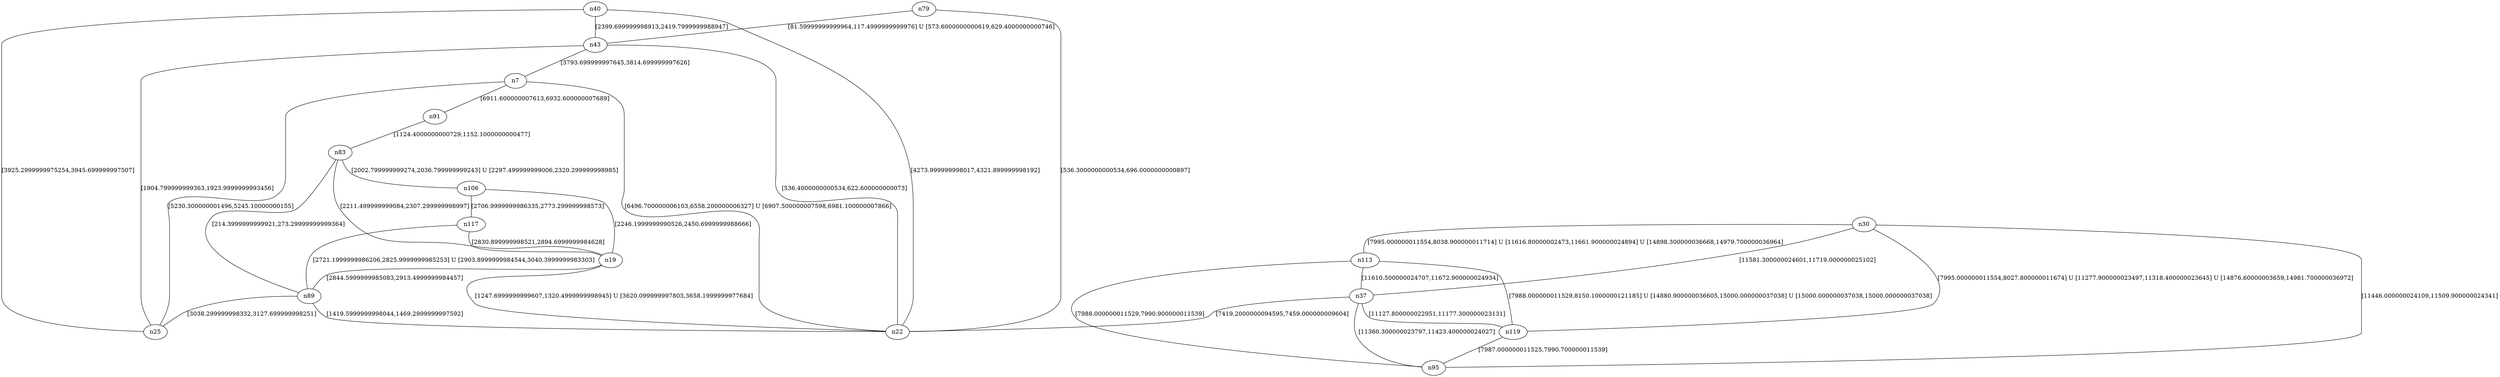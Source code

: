 graph {
	n79--n43 [label="[81.59999999999964,117.4999999999976] U [573.6000000000619,629.4000000000746]"];
	n83--n89 [label="[214.3999999999921,273.29999999999364]"];
	n79--n22 [label="[536.3000000000534,696.0000000000897]"];
	n43--n22 [label="[536.4000000000534,622.600000000073]"];
	n91--n83 [label="[1124.4000000000729,1152.1000000000477]"];
	n19--n22 [label="[1247.6999999999607,1320.4999999998945] U [3620.099999997803,3658.1999999977684]"];
	n89--n22 [label="[1419.5999999998044,1469.2999999997592]"];
	n25--n43 [label="[1904.799999999363,1923.9999999993456]"];
	n83--n106 [label="[2002.799999999274,2036.799999999243] U [2297.499999999006,2320.299999998985]"];
	n19--n83 [label="[2211.499999999084,2307.299999998997]"];
	n106--n19 [label="[2246.1999999990526,2450.6999999988666]"];
	n40--n43 [label="[2399.699999998913,2419.7999999988947]"];
	n106--n117 [label="[2706.9999999986335,2773.299999998573]"];
	n117--n89 [label="[2721.1999999986206,2825.9999999985253] U [2903.8999999984544,3040.3999999983303]"];
	n117--n19 [label="[2830.899999998521,2894.6999999984628]"];
	n19--n89 [label="[2844.5999999985083,2913.4999999984457]"];
	n89--n25 [label="[3038.299999998332,3127.699999998251]"];
	n43--n7 [label="[3793.699999997645,3814.699999997626]"];
	n40--n25 [label="[3925.2999999975254,3945.699999997507]"];
	n40--n22 [label="[4273.999999998017,4321.899999998192]"];
	n25--n7 [label="[5230.300000001496,5245.10000000155]"];
	n7--n22 [label="[6496.700000006103,6558.200000006327] U [6907.500000007598,6981.100000007866]"];
	n7--n91 [label="[6911.600000007613,6932.600000007689]"];
	n37--n22 [label="[7419.2000000094595,7459.000000009604]"];
	n119--n95 [label="[7987.000000011525,7990.700000011539]"];
	n113--n95 [label="[7988.000000011529,7990.900000011539]"];
	n113--n119 [label="[7988.000000011529,8150.1000000121185] U [14880.900000036605,15000.000000037038] U [15000.000000037038,15000.000000037038]"];
	n30--n119 [label="[7995.000000011554,8027.800000011674] U [11277.900000023497,11318.400000023645] U [14876.60000003659,14981.700000036972]"];
	n30--n113 [label="[7995.000000011554,8038.900000011714] U [11616.80000002473,11661.900000024894] U [14898.300000036668,14979.700000036964]"];
	n37--n119 [label="[11127.800000022951,11177.300000023131]"];
	n37--n95 [label="[11360.300000023797,11423.400000024027]"];
	n30--n95 [label="[11446.000000024109,11509.900000024341]"];
	n30--n37 [label="[11581.300000024601,11719.000000025102]"];
	n113--n37 [label="[11610.500000024707,11672.900000024934]"];
}